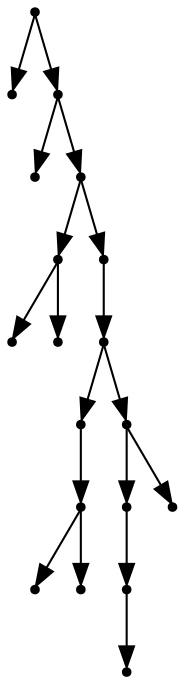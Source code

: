 digraph {
  18 [shape=point];
  0 [shape=point];
  17 [shape=point];
  1 [shape=point];
  16 [shape=point];
  4 [shape=point];
  2 [shape=point];
  3 [shape=point];
  15 [shape=point];
  14 [shape=point];
  8 [shape=point];
  7 [shape=point];
  5 [shape=point];
  6 [shape=point];
  13 [shape=point];
  11 [shape=point];
  10 [shape=point];
  9 [shape=point];
  12 [shape=point];
18 -> 0;
18 -> 17;
17 -> 1;
17 -> 16;
16 -> 4;
4 -> 2;
4 -> 3;
16 -> 15;
15 -> 14;
14 -> 8;
8 -> 7;
7 -> 5;
7 -> 6;
14 -> 13;
13 -> 11;
11 -> 10;
10 -> 9;
13 -> 12;
}
